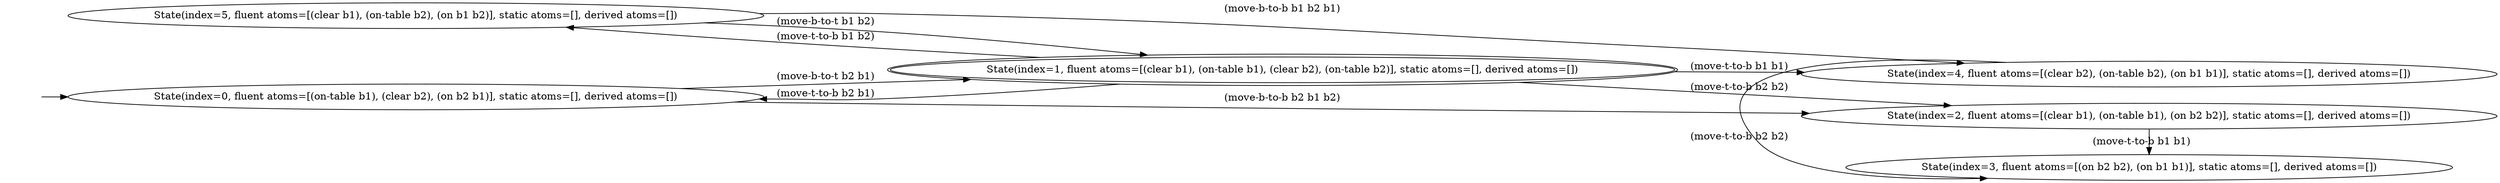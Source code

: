 digraph {
rankdir="LR"
s0[label="State(index=0, fluent atoms=[(on-table b1), (clear b2), (on b2 b1)], static atoms=[], derived atoms=[])"]
s1[peripheries=2,label="State(index=1, fluent atoms=[(clear b1), (on-table b1), (clear b2), (on-table b2)], static atoms=[], derived atoms=[])"]
s2[label="State(index=2, fluent atoms=[(clear b1), (on-table b1), (on b2 b2)], static atoms=[], derived atoms=[])"]
s3[label="State(index=3, fluent atoms=[(on b2 b2), (on b1 b1)], static atoms=[], derived atoms=[])"]
s4[label="State(index=4, fluent atoms=[(clear b2), (on-table b2), (on b1 b1)], static atoms=[], derived atoms=[])"]
s5[label="State(index=5, fluent atoms=[(clear b1), (on-table b2), (on b1 b2)], static atoms=[], derived atoms=[])"]
Dangling [ label = "", style = invis ]
{ rank = same; Dangling }
Dangling -> s0
{ rank = same; s2,s3,s4}
{ rank = same; s0,s5}
{ rank = same; s1}
s0->s1 [label="(move-b-to-t b2 b1)"]
s0->s2 [label="(move-b-to-b b2 b1 b2)"]
s2->s3 [label="(move-t-to-b b1 b1)"]
s1->s2 [label="(move-t-to-b b2 b2)"]
s1->s4 [label="(move-t-to-b b1 b1)"]
s1->s0 [label="(move-t-to-b b2 b1)"]
s1->s5 [label="(move-t-to-b b1 b2)"]
s5->s1 [label="(move-b-to-t b1 b2)"]
s5->s4 [label="(move-b-to-b b1 b2 b1)"]
s4->s3 [label="(move-t-to-b b2 b2)"]
}
